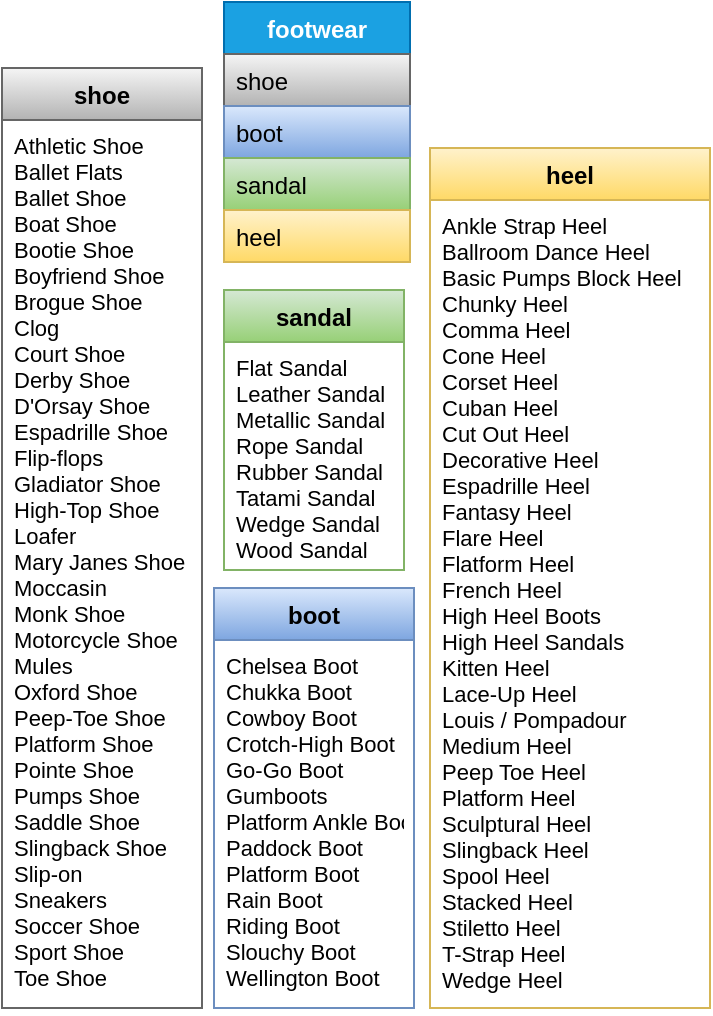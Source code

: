 <mxfile version="13.0.3" type="device"><diagram id="LFHs0TMcaCjF2szIKzrM" name="Page-1"><mxGraphModel dx="3642" dy="4427" grid="1" gridSize="10" guides="1" tooltips="1" connect="1" arrows="1" fold="1" page="1" pageScale="1" pageWidth="370" pageHeight="515" math="0" shadow="0"><root><mxCell id="0"/><mxCell id="1" parent="0"/><mxCell id="IafdLqkfLCLfOA5mvyWK-15" value="boot" style="swimlane;fontStyle=1;align=center;verticalAlign=top;childLayout=stackLayout;horizontal=1;startSize=26;horizontalStack=0;resizeParent=1;resizeLast=0;collapsible=1;marginBottom=0;rounded=0;shadow=0;strokeWidth=1;swimlaneFillColor=#ffffff;fillColor=#dae8fc;strokeColor=#6c8ebf;gradientColor=#7ea6e0;" parent="1" vertex="1"><mxGeometry x="-2108" y="-3306" width="100" height="210" as="geometry"><mxRectangle x="240" y="268" width="160" height="26" as="alternateBounds"/></mxGeometry></mxCell><mxCell id="IafdLqkfLCLfOA5mvyWK-16" value="Chelsea Boot&#10;Chukka Boot&#10;Cowboy Boot&#10;Crotch-High Boot&#10;Go-Go Boot&#10;Gumboots&#10;Platform Ankle Boot&#10;Paddock Boot&#10;Platform Boot&#10;Rain Boot&#10;Riding Boot&#10;Slouchy Boot&#10;Wellington Boot" style="text;align=left;verticalAlign=top;spacingLeft=4;spacingRight=4;overflow=hidden;rotatable=0;points=[[0,0.5],[1,0.5]];portConstraint=eastwest;fontSize=11;" parent="IafdLqkfLCLfOA5mvyWK-15" vertex="1"><mxGeometry y="26" width="100" height="184" as="geometry"/></mxCell><mxCell id="IafdLqkfLCLfOA5mvyWK-6" value="heel" style="swimlane;fontStyle=1;align=center;verticalAlign=top;childLayout=stackLayout;horizontal=1;startSize=26;horizontalStack=0;resizeParent=1;resizeLast=0;collapsible=1;marginBottom=0;rounded=0;shadow=0;strokeWidth=1;swimlaneFillColor=#ffffff;fillColor=#fff2cc;strokeColor=#d6b656;gradientColor=#ffd966;" parent="1" vertex="1"><mxGeometry x="-2000" y="-3526" width="140" height="430" as="geometry"><mxRectangle x="240" y="268" width="160" height="26" as="alternateBounds"/></mxGeometry></mxCell><mxCell id="IafdLqkfLCLfOA5mvyWK-7" value="Ankle Strap Heel&#10;Ballroom Dance Heel&#10;Basic Pumps Block Heel&#10;Chunky Heel&#10;Comma Heel&#10;Cone Heel&#10;Corset Heel&#10;Cuban Heel&#10;Cut Out Heel&#10;Decorative Heel&#10;Espadrille Heel&#10;Fantasy Heel&#10;Flare Heel&#10;Flatform Heel&#10;French Heel&#10;High Heel Boots&#10;High Heel Sandals&#10;Kitten Heel&#10;Lace-Up Heel&#10;Louis / Pompadour&#10;Medium Heel&#10;Peep Toe Heel&#10;Platform Heel&#10;Sculptural Heel&#10;Slingback Heel&#10;Spool Heel&#10;Stacked Heel&#10;Stiletto Heel&#10;T-Strap Heel&#10;Wedge Heel" style="text;align=left;verticalAlign=top;spacingLeft=4;spacingRight=4;overflow=hidden;rotatable=0;points=[[0,0.5],[1,0.5]];portConstraint=eastwest;fontSize=11;" parent="IafdLqkfLCLfOA5mvyWK-6" vertex="1"><mxGeometry y="26" width="140" height="404" as="geometry"/></mxCell><mxCell id="IafdLqkfLCLfOA5mvyWK-8" value="shoe" style="swimlane;fontStyle=1;align=center;verticalAlign=top;childLayout=stackLayout;horizontal=1;startSize=26;horizontalStack=0;resizeParent=1;resizeLast=0;collapsible=1;marginBottom=0;rounded=0;shadow=0;strokeWidth=1;swimlaneFillColor=#ffffff;fillColor=#f5f5f5;strokeColor=#666666;gradientColor=#b3b3b3;" parent="1" vertex="1"><mxGeometry x="-2214" y="-3566" width="100" height="470" as="geometry"><mxRectangle x="240" y="268" width="160" height="26" as="alternateBounds"/></mxGeometry></mxCell><mxCell id="IafdLqkfLCLfOA5mvyWK-9" value="Athletic Shoe&#10;Ballet Flats&#10;Ballet Shoe&#10;Boat Shoe&#10;Bootie Shoe&#10;Boyfriend Shoe&#10;Brogue Shoe&#10;Clog&#10;Court Shoe&#10;Derby Shoe&#10;D'Orsay Shoe&#10;Espadrille Shoe&#10;Flip-flops&#10;Gladiator Shoe&#10;High-Top Shoe&#10;Loafer&#10;Mary Janes Shoe&#10;Moccasin&#10;Monk Shoe&#10;Motorcycle Shoe&#10;Mules&#10;Oxford Shoe&#10;Peep-Toe Shoe&#10;Platform Shoe&#10;Pointe Shoe&#10;Pumps Shoe&#10;Saddle Shoe&#10;Slingback Shoe&#10;Slip-on&#10;Sneakers&#10;Soccer Shoe&#10;Sport Shoe&#10;Toe Shoe" style="text;align=left;verticalAlign=top;spacingLeft=4;spacingRight=4;overflow=hidden;rotatable=0;points=[[0,0.5],[1,0.5]];portConstraint=eastwest;fontSize=11;" parent="IafdLqkfLCLfOA5mvyWK-8" vertex="1"><mxGeometry y="26" width="100" height="444" as="geometry"/></mxCell><mxCell id="ygqolTDkO-U1Jq4TfPTe-1" value="sandal" style="swimlane;fontStyle=1;align=center;verticalAlign=top;childLayout=stackLayout;horizontal=1;startSize=26;horizontalStack=0;resizeParent=1;resizeLast=0;collapsible=1;marginBottom=0;rounded=0;shadow=0;strokeWidth=1;swimlaneFillColor=#ffffff;fillColor=#d5e8d4;strokeColor=#82b366;gradientColor=#97d077;" parent="1" vertex="1"><mxGeometry x="-2103" y="-3455" width="90" height="140" as="geometry"><mxRectangle x="240" y="268" width="160" height="26" as="alternateBounds"/></mxGeometry></mxCell><mxCell id="ygqolTDkO-U1Jq4TfPTe-2" value="Flat Sandal&#10;Leather Sandal&#10;Metallic Sandal&#10;Rope Sandal&#10;Rubber Sandal&#10;Tatami Sandal&#10;Wedge Sandal&#10;Wood Sandal" style="text;align=left;verticalAlign=top;spacingLeft=4;spacingRight=4;overflow=hidden;rotatable=0;points=[[0,0.5],[1,0.5]];portConstraint=eastwest;fontSize=11;" parent="ygqolTDkO-U1Jq4TfPTe-1" vertex="1"><mxGeometry y="26" width="90" height="114" as="geometry"/></mxCell><mxCell id="SQ16NGfDLh1wtVHYjpdO-19" value="footwear" style="swimlane;fontStyle=1;align=center;verticalAlign=top;childLayout=stackLayout;horizontal=1;startSize=26;horizontalStack=0;resizeParent=1;resizeLast=0;collapsible=1;marginBottom=0;rounded=0;shadow=0;strokeWidth=1;fillColor=#1ba1e2;strokeColor=#006EAF;fontColor=#ffffff;" parent="1" vertex="1"><mxGeometry x="-2103" y="-3599" width="93" height="130" as="geometry"><mxRectangle x="140" y="40" width="160" height="26" as="alternateBounds"/></mxGeometry></mxCell><mxCell id="SQ16NGfDLh1wtVHYjpdO-21" value="shoe" style="text;align=left;verticalAlign=top;spacingLeft=4;spacingRight=4;overflow=hidden;rotatable=0;points=[[0,0.5],[1,0.5]];portConstraint=eastwest;rounded=0;shadow=0;html=0;fillColor=#f5f5f5;strokeColor=#666666;gradientColor=#b3b3b3;" parent="SQ16NGfDLh1wtVHYjpdO-19" vertex="1"><mxGeometry y="26" width="93" height="26" as="geometry"/></mxCell><mxCell id="SQ16NGfDLh1wtVHYjpdO-20" value="boot" style="text;align=left;verticalAlign=top;spacingLeft=4;spacingRight=4;overflow=hidden;rotatable=0;points=[[0,0.5],[1,0.5]];portConstraint=eastwest;fillColor=#dae8fc;strokeColor=#6c8ebf;gradientColor=#7ea6e0;" parent="SQ16NGfDLh1wtVHYjpdO-19" vertex="1"><mxGeometry y="52" width="93" height="26" as="geometry"/></mxCell><mxCell id="IafdLqkfLCLfOA5mvyWK-32" value="sandal" style="text;align=left;verticalAlign=top;spacingLeft=4;spacingRight=4;overflow=hidden;rotatable=0;points=[[0,0.5],[1,0.5]];portConstraint=eastwest;fillColor=#d5e8d4;strokeColor=#82b366;gradientColor=#97d077;" parent="SQ16NGfDLh1wtVHYjpdO-19" vertex="1"><mxGeometry y="78" width="93" height="26" as="geometry"/></mxCell><mxCell id="SQ16NGfDLh1wtVHYjpdO-26" value="heel" style="text;align=left;verticalAlign=top;spacingLeft=4;spacingRight=4;overflow=hidden;rotatable=0;points=[[0,0.5],[1,0.5]];portConstraint=eastwest;gradientColor=#ffd966;fillColor=#fff2cc;strokeColor=#d6b656;" parent="SQ16NGfDLh1wtVHYjpdO-19" vertex="1"><mxGeometry y="104" width="93" height="26" as="geometry"/></mxCell></root></mxGraphModel></diagram></mxfile>